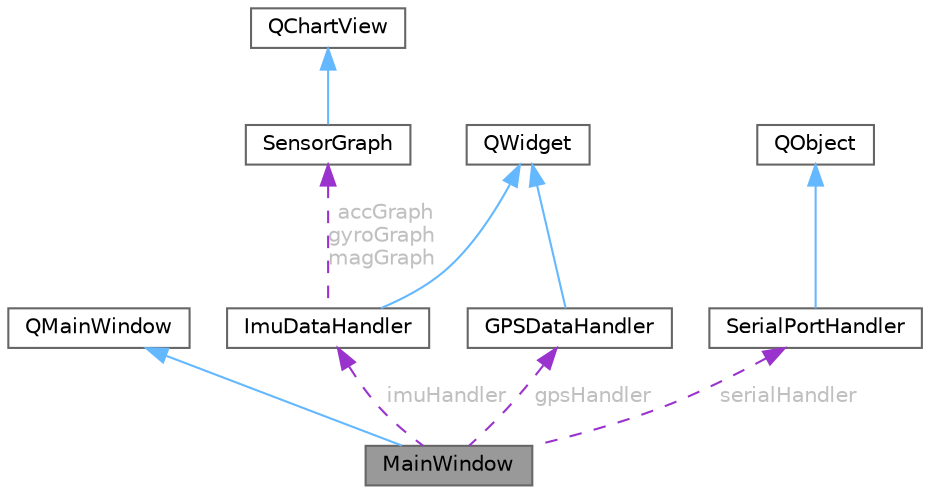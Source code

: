 digraph "MainWindow"
{
 // LATEX_PDF_SIZE
  bgcolor="transparent";
  edge [fontname=Helvetica,fontsize=10,labelfontname=Helvetica,labelfontsize=10];
  node [fontname=Helvetica,fontsize=10,shape=box,height=0.2,width=0.4];
  Node1 [id="Node000001",label="MainWindow",height=0.2,width=0.4,color="gray40", fillcolor="grey60", style="filled", fontcolor="black",tooltip="Główne okno aplikacji do wizualizacji danych sensorycznych."];
  Node2 -> Node1 [id="edge1_Node000001_Node000002",dir="back",color="steelblue1",style="solid",tooltip=" "];
  Node2 [id="Node000002",label="QMainWindow",height=0.2,width=0.4,color="gray40", fillcolor="white", style="filled",tooltip=" "];
  Node3 -> Node1 [id="edge2_Node000001_Node000003",dir="back",color="darkorchid3",style="dashed",tooltip=" ",label=" imuHandler",fontcolor="grey" ];
  Node3 [id="Node000003",label="ImuDataHandler",height=0.2,width=0.4,color="gray40", fillcolor="white", style="filled",URL="$class_imu_data_handler.html",tooltip="Zarządza i wizualizuje dane z jednostki IMU (akcelerometr, żyroskop, magnetometr)."];
  Node4 -> Node3 [id="edge3_Node000003_Node000004",dir="back",color="steelblue1",style="solid",tooltip=" "];
  Node4 [id="Node000004",label="QWidget",height=0.2,width=0.4,color="gray40", fillcolor="white", style="filled",tooltip=" "];
  Node5 -> Node3 [id="edge4_Node000003_Node000005",dir="back",color="darkorchid3",style="dashed",tooltip=" ",label=" accGraph\ngyroGraph\nmagGraph",fontcolor="grey" ];
  Node5 [id="Node000005",label="SensorGraph",height=0.2,width=0.4,color="gray40", fillcolor="white", style="filled",URL="$class_sensor_graph.html",tooltip="Klasa odpowiadająca za wizualizację danych z czujników w formie wykresu liniowego."];
  Node6 -> Node5 [id="edge5_Node000005_Node000006",dir="back",color="steelblue1",style="solid",tooltip=" "];
  Node6 [id="Node000006",label="QChartView",height=0.2,width=0.4,color="gray40", fillcolor="white", style="filled",tooltip=" "];
  Node7 -> Node1 [id="edge6_Node000001_Node000007",dir="back",color="darkorchid3",style="dashed",tooltip=" ",label=" gpsHandler",fontcolor="grey" ];
  Node7 [id="Node000007",label="GPSDataHandler",height=0.2,width=0.4,color="gray40", fillcolor="white", style="filled",URL="$class_g_p_s_data_handler.html",tooltip="Klasa odpowiedzialna za zarządzanie danymi GPS i wyświetlanie ich na mapie."];
  Node4 -> Node7 [id="edge7_Node000007_Node000004",dir="back",color="steelblue1",style="solid",tooltip=" "];
  Node8 -> Node1 [id="edge8_Node000001_Node000008",dir="back",color="darkorchid3",style="dashed",tooltip=" ",label=" serialHandler",fontcolor="grey" ];
  Node8 [id="Node000008",label="SerialPortHandler",height=0.2,width=0.4,color="gray40", fillcolor="white", style="filled",URL="$class_serial_port_handler.html",tooltip="Klasa obsługująca komunikację przez port szeregowy."];
  Node9 -> Node8 [id="edge9_Node000008_Node000009",dir="back",color="steelblue1",style="solid",tooltip=" "];
  Node9 [id="Node000009",label="QObject",height=0.2,width=0.4,color="gray40", fillcolor="white", style="filled",tooltip=" "];
}
